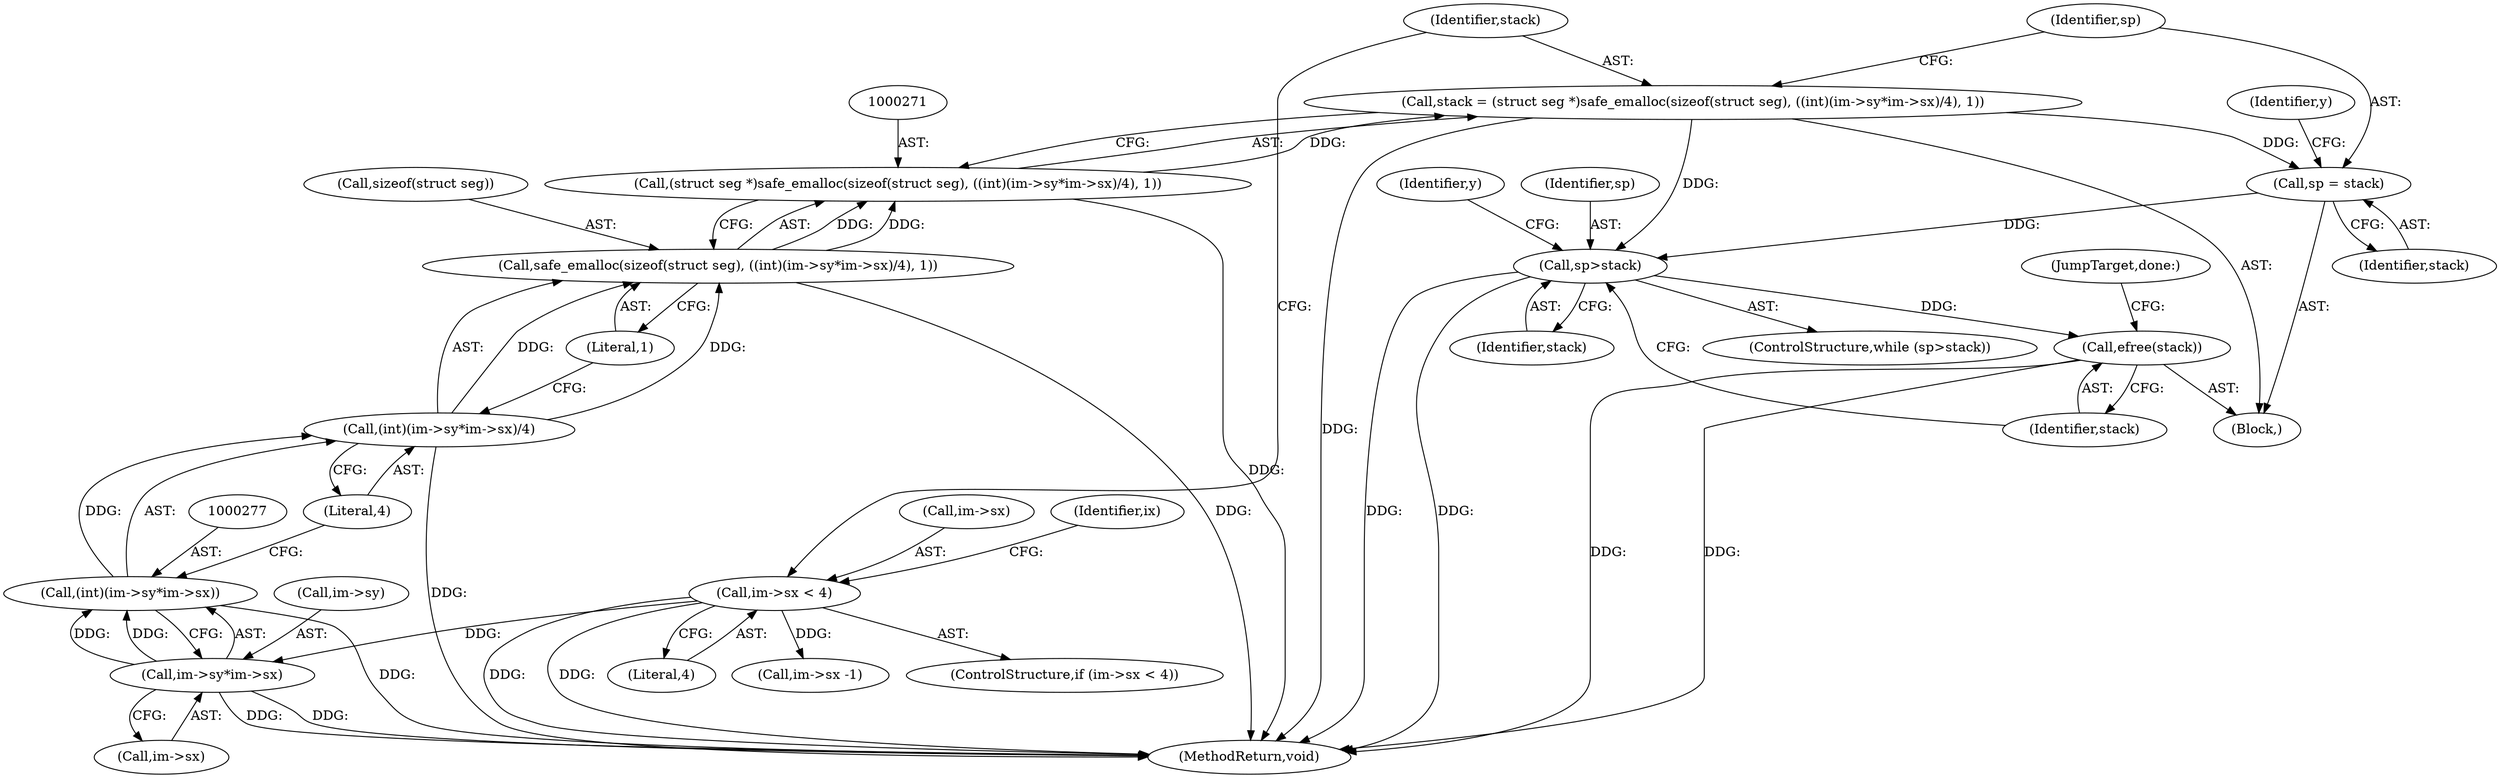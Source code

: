 digraph "0_php-src_c395c6e5d7e8df37a21265ff76e48fe75ceb5ae6?w=1_3@pointer" {
"1000287" [label="(Call,sp = stack)"];
"1000268" [label="(Call,stack = (struct seg *)safe_emalloc(sizeof(struct seg), ((int)(im->sy*im->sx)/4), 1))"];
"1000270" [label="(Call,(struct seg *)safe_emalloc(sizeof(struct seg), ((int)(im->sy*im->sx)/4), 1))"];
"1000272" [label="(Call,safe_emalloc(sizeof(struct seg), ((int)(im->sy*im->sx)/4), 1))"];
"1000275" [label="(Call,(int)(im->sy*im->sx)/4)"];
"1000276" [label="(Call,(int)(im->sy*im->sx))"];
"1000278" [label="(Call,im->sy*im->sx)"];
"1000212" [label="(Call,im->sx < 4)"];
"1000304" [label="(Call,sp>stack)"];
"1000431" [label="(Call,efree(stack))"];
"1000275" [label="(Call,(int)(im->sy*im->sx)/4)"];
"1000270" [label="(Call,(struct seg *)safe_emalloc(sizeof(struct seg), ((int)(im->sy*im->sx)/4), 1))"];
"1000439" [label="(MethodReturn,void)"];
"1000278" [label="(Call,im->sy*im->sx)"];
"1000216" [label="(Literal,4)"];
"1000291" [label="(Identifier,y)"];
"1000213" [label="(Call,im->sx)"];
"1000287" [label="(Call,sp = stack)"];
"1000305" [label="(Identifier,sp)"];
"1000285" [label="(Literal,4)"];
"1000251" [label="(Call,im->sx -1)"];
"1000309" [label="(Identifier,y)"];
"1000279" [label="(Call,im->sy)"];
"1000282" [label="(Call,im->sx)"];
"1000273" [label="(Call,sizeof(struct seg))"];
"1000288" [label="(Identifier,sp)"];
"1000212" [label="(Call,im->sx < 4)"];
"1000113" [label="(Block,)"];
"1000220" [label="(Identifier,ix)"];
"1000433" [label="(JumpTarget,done:)"];
"1000304" [label="(Call,sp>stack)"];
"1000431" [label="(Call,efree(stack))"];
"1000211" [label="(ControlStructure,if (im->sx < 4))"];
"1000306" [label="(Identifier,stack)"];
"1000272" [label="(Call,safe_emalloc(sizeof(struct seg), ((int)(im->sy*im->sx)/4), 1))"];
"1000289" [label="(Identifier,stack)"];
"1000303" [label="(ControlStructure,while (sp>stack))"];
"1000269" [label="(Identifier,stack)"];
"1000276" [label="(Call,(int)(im->sy*im->sx))"];
"1000432" [label="(Identifier,stack)"];
"1000268" [label="(Call,stack = (struct seg *)safe_emalloc(sizeof(struct seg), ((int)(im->sy*im->sx)/4), 1))"];
"1000286" [label="(Literal,1)"];
"1000287" -> "1000113"  [label="AST: "];
"1000287" -> "1000289"  [label="CFG: "];
"1000288" -> "1000287"  [label="AST: "];
"1000289" -> "1000287"  [label="AST: "];
"1000291" -> "1000287"  [label="CFG: "];
"1000268" -> "1000287"  [label="DDG: "];
"1000287" -> "1000304"  [label="DDG: "];
"1000268" -> "1000113"  [label="AST: "];
"1000268" -> "1000270"  [label="CFG: "];
"1000269" -> "1000268"  [label="AST: "];
"1000270" -> "1000268"  [label="AST: "];
"1000288" -> "1000268"  [label="CFG: "];
"1000268" -> "1000439"  [label="DDG: "];
"1000270" -> "1000268"  [label="DDG: "];
"1000268" -> "1000304"  [label="DDG: "];
"1000270" -> "1000272"  [label="CFG: "];
"1000271" -> "1000270"  [label="AST: "];
"1000272" -> "1000270"  [label="AST: "];
"1000270" -> "1000439"  [label="DDG: "];
"1000272" -> "1000270"  [label="DDG: "];
"1000272" -> "1000270"  [label="DDG: "];
"1000272" -> "1000286"  [label="CFG: "];
"1000273" -> "1000272"  [label="AST: "];
"1000275" -> "1000272"  [label="AST: "];
"1000286" -> "1000272"  [label="AST: "];
"1000272" -> "1000439"  [label="DDG: "];
"1000275" -> "1000272"  [label="DDG: "];
"1000275" -> "1000272"  [label="DDG: "];
"1000275" -> "1000285"  [label="CFG: "];
"1000276" -> "1000275"  [label="AST: "];
"1000285" -> "1000275"  [label="AST: "];
"1000286" -> "1000275"  [label="CFG: "];
"1000275" -> "1000439"  [label="DDG: "];
"1000276" -> "1000275"  [label="DDG: "];
"1000276" -> "1000278"  [label="CFG: "];
"1000277" -> "1000276"  [label="AST: "];
"1000278" -> "1000276"  [label="AST: "];
"1000285" -> "1000276"  [label="CFG: "];
"1000276" -> "1000439"  [label="DDG: "];
"1000278" -> "1000276"  [label="DDG: "];
"1000278" -> "1000276"  [label="DDG: "];
"1000278" -> "1000282"  [label="CFG: "];
"1000279" -> "1000278"  [label="AST: "];
"1000282" -> "1000278"  [label="AST: "];
"1000278" -> "1000439"  [label="DDG: "];
"1000278" -> "1000439"  [label="DDG: "];
"1000212" -> "1000278"  [label="DDG: "];
"1000212" -> "1000211"  [label="AST: "];
"1000212" -> "1000216"  [label="CFG: "];
"1000213" -> "1000212"  [label="AST: "];
"1000216" -> "1000212"  [label="AST: "];
"1000220" -> "1000212"  [label="CFG: "];
"1000269" -> "1000212"  [label="CFG: "];
"1000212" -> "1000439"  [label="DDG: "];
"1000212" -> "1000439"  [label="DDG: "];
"1000212" -> "1000251"  [label="DDG: "];
"1000304" -> "1000303"  [label="AST: "];
"1000304" -> "1000306"  [label="CFG: "];
"1000305" -> "1000304"  [label="AST: "];
"1000306" -> "1000304"  [label="AST: "];
"1000309" -> "1000304"  [label="CFG: "];
"1000432" -> "1000304"  [label="CFG: "];
"1000304" -> "1000439"  [label="DDG: "];
"1000304" -> "1000439"  [label="DDG: "];
"1000304" -> "1000431"  [label="DDG: "];
"1000431" -> "1000113"  [label="AST: "];
"1000431" -> "1000432"  [label="CFG: "];
"1000432" -> "1000431"  [label="AST: "];
"1000433" -> "1000431"  [label="CFG: "];
"1000431" -> "1000439"  [label="DDG: "];
"1000431" -> "1000439"  [label="DDG: "];
}
